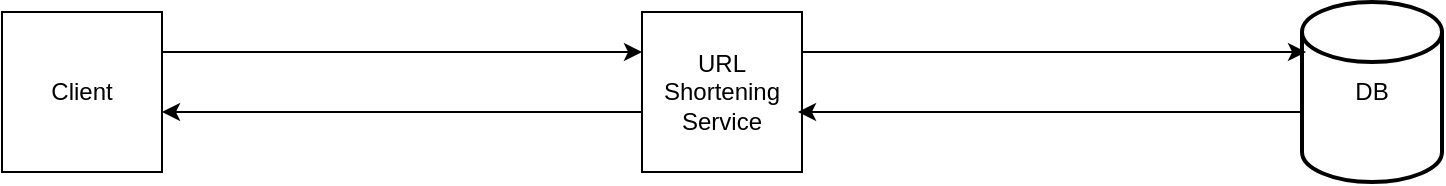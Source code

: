 <mxfile version="24.0.5" type="github">
  <diagram name="Page-1" id="GF0OJ3_MTfcbiwmNIs6B">
    <mxGraphModel dx="1242" dy="700" grid="1" gridSize="10" guides="1" tooltips="1" connect="1" arrows="1" fold="1" page="1" pageScale="1" pageWidth="850" pageHeight="1100" math="0" shadow="0">
      <root>
        <mxCell id="0" />
        <mxCell id="1" parent="0" />
        <mxCell id="rEHcowNwLkk8W2btPBsA-1" value="Client" style="whiteSpace=wrap;html=1;aspect=fixed;" vertex="1" parent="1">
          <mxGeometry x="30" y="260" width="80" height="80" as="geometry" />
        </mxCell>
        <mxCell id="rEHcowNwLkk8W2btPBsA-2" value="URL Shortening Service" style="whiteSpace=wrap;html=1;aspect=fixed;" vertex="1" parent="1">
          <mxGeometry x="350" y="260" width="80" height="80" as="geometry" />
        </mxCell>
        <mxCell id="rEHcowNwLkk8W2btPBsA-3" value="DB" style="strokeWidth=2;html=1;shape=mxgraph.flowchart.database;whiteSpace=wrap;" vertex="1" parent="1">
          <mxGeometry x="680" y="255" width="70" height="90" as="geometry" />
        </mxCell>
        <mxCell id="rEHcowNwLkk8W2btPBsA-4" value="" style="endArrow=classic;html=1;rounded=0;entryX=0;entryY=0.5;entryDx=0;entryDy=0;exitX=1;exitY=0.5;exitDx=0;exitDy=0;" edge="1" parent="1">
          <mxGeometry width="50" height="50" relative="1" as="geometry">
            <mxPoint x="110" y="280" as="sourcePoint" />
            <mxPoint x="350" y="280" as="targetPoint" />
          </mxGeometry>
        </mxCell>
        <mxCell id="rEHcowNwLkk8W2btPBsA-6" value="" style="endArrow=classic;html=1;rounded=0;entryX=0.029;entryY=0.278;entryDx=0;entryDy=0;exitX=1;exitY=0.5;exitDx=0;exitDy=0;entryPerimeter=0;" edge="1" parent="1" target="rEHcowNwLkk8W2btPBsA-3">
          <mxGeometry width="50" height="50" relative="1" as="geometry">
            <mxPoint x="430" y="280" as="sourcePoint" />
            <mxPoint x="670" y="280" as="targetPoint" />
          </mxGeometry>
        </mxCell>
        <mxCell id="rEHcowNwLkk8W2btPBsA-7" value="" style="endArrow=classic;html=1;rounded=0;entryX=0;entryY=0.5;entryDx=0;entryDy=0;exitX=1;exitY=0.5;exitDx=0;exitDy=0;" edge="1" parent="1">
          <mxGeometry width="50" height="50" relative="1" as="geometry">
            <mxPoint x="350" y="310" as="sourcePoint" />
            <mxPoint x="110" y="310" as="targetPoint" />
          </mxGeometry>
        </mxCell>
        <mxCell id="rEHcowNwLkk8W2btPBsA-8" value="" style="endArrow=classic;html=1;rounded=0;entryX=0.029;entryY=0.278;entryDx=0;entryDy=0;exitX=1;exitY=0.5;exitDx=0;exitDy=0;entryPerimeter=0;" edge="1" parent="1">
          <mxGeometry width="50" height="50" relative="1" as="geometry">
            <mxPoint x="680" y="310" as="sourcePoint" />
            <mxPoint x="428" y="310" as="targetPoint" />
          </mxGeometry>
        </mxCell>
      </root>
    </mxGraphModel>
  </diagram>
</mxfile>
